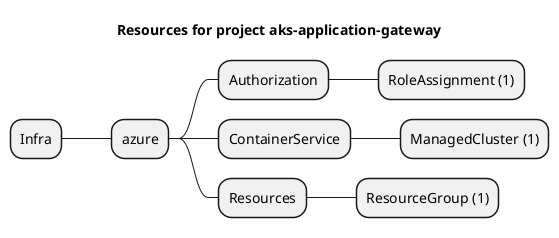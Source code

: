 @startmindmap
title Resources for project aks-application-gateway
skinparam monochrome true
+ Infra
++ azure
+++ Authorization
++++ RoleAssignment (1)
+++ ContainerService
++++ ManagedCluster (1)
+++ Resources
++++ ResourceGroup (1)
@endmindmap